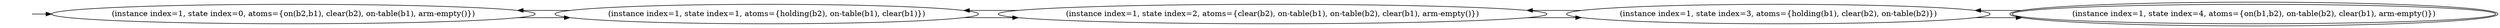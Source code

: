 digraph {
rankdir="LR"
s0[label="(instance index=1, state index=0, atoms={on(b2,b1), clear(b2), on-table(b1), arm-empty()})"]
s1[label="(instance index=1, state index=1, atoms={holding(b2), on-table(b1), clear(b1)})"]
s2[label="(instance index=1, state index=2, atoms={clear(b2), on-table(b1), on-table(b2), clear(b1), arm-empty()})"]
s3[label="(instance index=1, state index=3, atoms={holding(b1), clear(b2), on-table(b2)})"]
s4[peripheries=2,label="(instance index=1, state index=4, atoms={on(b1,b2), on-table(b2), clear(b1), arm-empty()})"]
Dangling [ label = "", style = invis ]
{ rank = same; Dangling }
Dangling -> s0
{ rank = same; s0}
{ rank = same; s1}
{ rank = same; s2}
{ rank = same; s3}
{ rank = same; s4}
{
s0->s1
}
{
s1->s2
s1->s0
}
{
s2->s3
s2->s1
}
{
s3->s4
s3->s2
}
{
s4->s3
}
}
